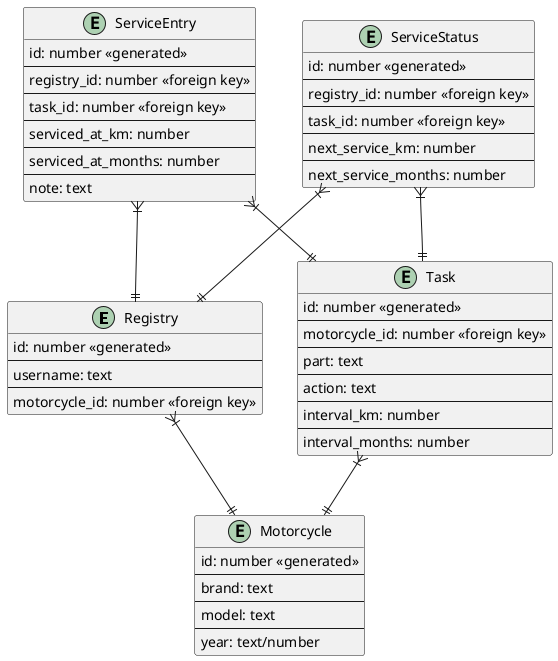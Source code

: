 @startuml

entity "Registry" as R {
id: number <<generated>>
--
username: text
--
motorcycle_id: number <<foreign key>>
}

entity "Motorcycle" as M {
id: number <<generated>>
--
brand: text
--
model: text
--
year: text/number
}

entity "Task" as T {
id: number <<generated>>
--
motorcycle_id: number <<foreign key>>
--
part: text
--
action: text
--
interval_km: number
--
interval_months: number
}

entity "ServiceEntry" as SE {
id: number <<generated>>
--
registry_id: number <<foreign key>>
--
task_id: number <<foreign key>>
--
serviced_at_km: number
--
serviced_at_months: number
--
note: text
}

entity "ServiceStatus" as SS  {
id: number <<generated>>
--
registry_id: number <<foreign key>>
--
task_id: number <<foreign key>>
--
next_service_km: number
--
next_service_months: number
}

R }|--|| M
T }|--|| M
SE }|--|| R
SE }|--|| T
SS }|--|| R
SS }|--|| T
@enduml

